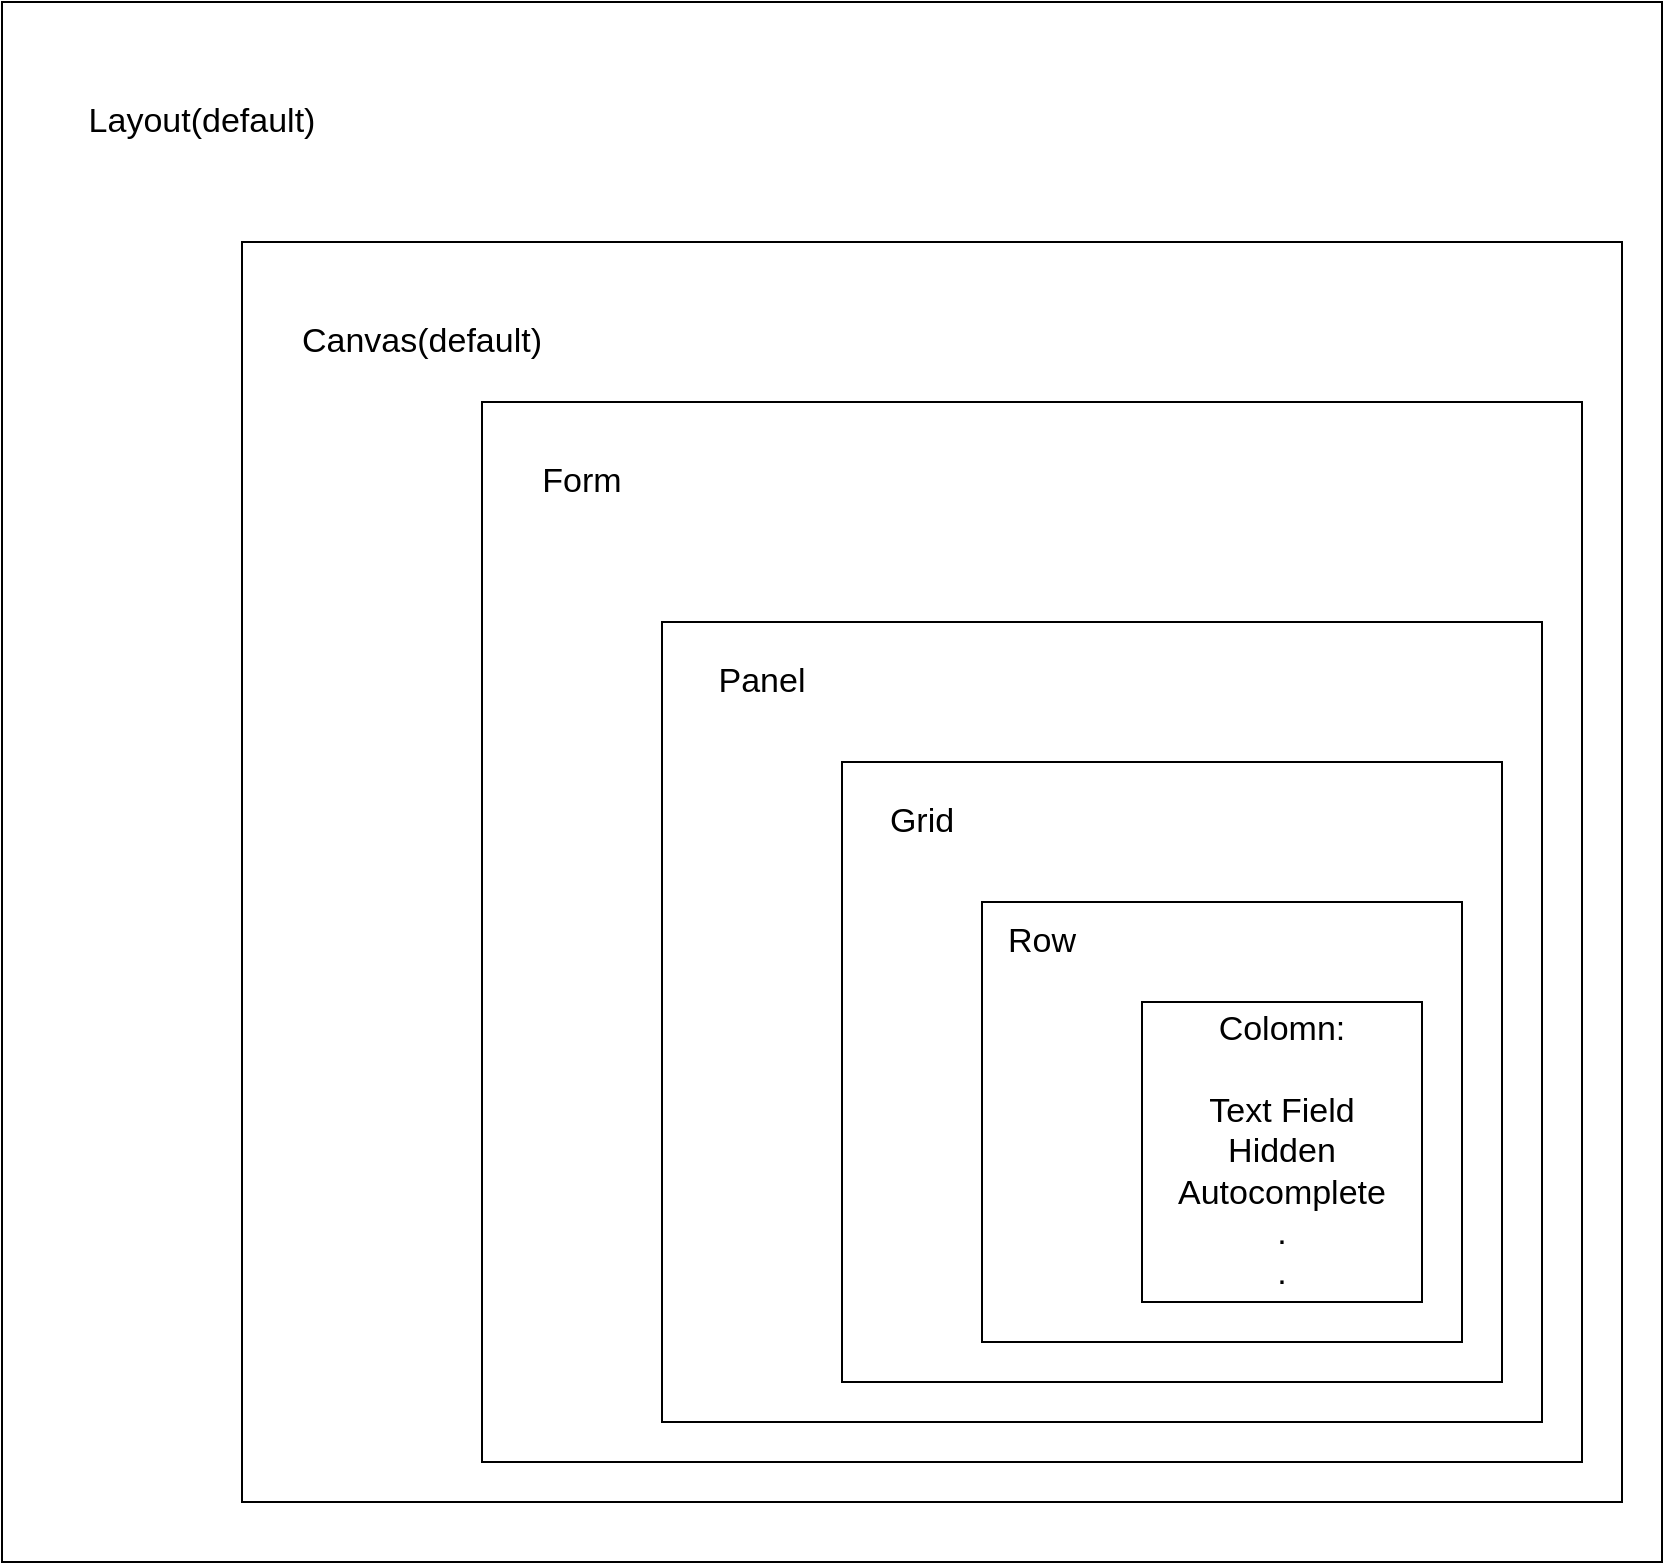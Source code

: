 <mxfile version="13.9.9" type="github">
  <diagram id="DP33gihl63QsVpl_aVoG" name="Page-1">
    <mxGraphModel dx="2249" dy="1969" grid="1" gridSize="10" guides="1" tooltips="1" connect="1" arrows="1" fold="1" page="1" pageScale="1" pageWidth="827" pageHeight="1169" math="0" shadow="0">
      <root>
        <mxCell id="0" />
        <mxCell id="1" parent="0" />
        <mxCell id="n_1GqZ7e_dafPJzbi2lV-14" value="" style="rounded=0;whiteSpace=wrap;html=1;fontSize=17;" vertex="1" parent="1">
          <mxGeometry x="-250" y="-170" width="830" height="780" as="geometry" />
        </mxCell>
        <mxCell id="n_1GqZ7e_dafPJzbi2lV-12" value="" style="rounded=0;whiteSpace=wrap;html=1;fontSize=17;" vertex="1" parent="1">
          <mxGeometry x="-130" y="-50" width="690" height="630" as="geometry" />
        </mxCell>
        <mxCell id="n_1GqZ7e_dafPJzbi2lV-10" value="" style="rounded=0;whiteSpace=wrap;html=1;fontSize=17;" vertex="1" parent="1">
          <mxGeometry x="-10" y="30" width="550" height="530" as="geometry" />
        </mxCell>
        <mxCell id="n_1GqZ7e_dafPJzbi2lV-7" value="" style="rounded=0;whiteSpace=wrap;html=1;fontSize=17;" vertex="1" parent="1">
          <mxGeometry x="80" y="140" width="440" height="400" as="geometry" />
        </mxCell>
        <mxCell id="n_1GqZ7e_dafPJzbi2lV-4" value="" style="rounded=0;whiteSpace=wrap;html=1;fontSize=17;" vertex="1" parent="1">
          <mxGeometry x="170" y="210" width="330" height="310" as="geometry" />
        </mxCell>
        <mxCell id="n_1GqZ7e_dafPJzbi2lV-2" value="" style="rounded=0;whiteSpace=wrap;html=1;fontSize=17;" vertex="1" parent="1">
          <mxGeometry x="240" y="280" width="240" height="220" as="geometry" />
        </mxCell>
        <mxCell id="n_1GqZ7e_dafPJzbi2lV-1" value="Colomn:&lt;br&gt;&lt;br style=&quot;font-size: 17px&quot;&gt;Text Field&lt;br style=&quot;font-size: 17px&quot;&gt;Hidden&lt;br style=&quot;font-size: 17px&quot;&gt;Autocomplete&lt;br style=&quot;font-size: 17px&quot;&gt;.&lt;br style=&quot;font-size: 17px&quot;&gt;." style="rounded=0;whiteSpace=wrap;html=1;fontSize=17;" vertex="1" parent="1">
          <mxGeometry x="320" y="330" width="140" height="150" as="geometry" />
        </mxCell>
        <mxCell id="n_1GqZ7e_dafPJzbi2lV-3" value="Row" style="text;html=1;strokeColor=none;fillColor=none;align=center;verticalAlign=middle;whiteSpace=wrap;rounded=0;fontSize=17;" vertex="1" parent="1">
          <mxGeometry x="250" y="290" width="40" height="20" as="geometry" />
        </mxCell>
        <mxCell id="n_1GqZ7e_dafPJzbi2lV-6" value="Grid" style="text;html=1;strokeColor=none;fillColor=none;align=center;verticalAlign=middle;whiteSpace=wrap;rounded=0;fontSize=17;" vertex="1" parent="1">
          <mxGeometry x="190" y="230" width="40" height="20" as="geometry" />
        </mxCell>
        <mxCell id="n_1GqZ7e_dafPJzbi2lV-9" value="Panel" style="text;html=1;strokeColor=none;fillColor=none;align=center;verticalAlign=middle;whiteSpace=wrap;rounded=0;fontSize=17;" vertex="1" parent="1">
          <mxGeometry x="110" y="160" width="40" height="20" as="geometry" />
        </mxCell>
        <mxCell id="n_1GqZ7e_dafPJzbi2lV-11" value="Form" style="text;html=1;strokeColor=none;fillColor=none;align=center;verticalAlign=middle;whiteSpace=wrap;rounded=0;fontSize=17;" vertex="1" parent="1">
          <mxGeometry x="20" y="60" width="40" height="20" as="geometry" />
        </mxCell>
        <mxCell id="n_1GqZ7e_dafPJzbi2lV-13" value="Canvas(default)" style="text;html=1;strokeColor=none;fillColor=none;align=center;verticalAlign=middle;whiteSpace=wrap;rounded=0;fontSize=17;" vertex="1" parent="1">
          <mxGeometry x="-60" y="-10" width="40" height="20" as="geometry" />
        </mxCell>
        <mxCell id="n_1GqZ7e_dafPJzbi2lV-15" value="Layout(default)" style="text;html=1;strokeColor=none;fillColor=none;align=center;verticalAlign=middle;whiteSpace=wrap;rounded=0;fontSize=17;" vertex="1" parent="1">
          <mxGeometry x="-170" y="-120" width="40" height="20" as="geometry" />
        </mxCell>
      </root>
    </mxGraphModel>
  </diagram>
</mxfile>
